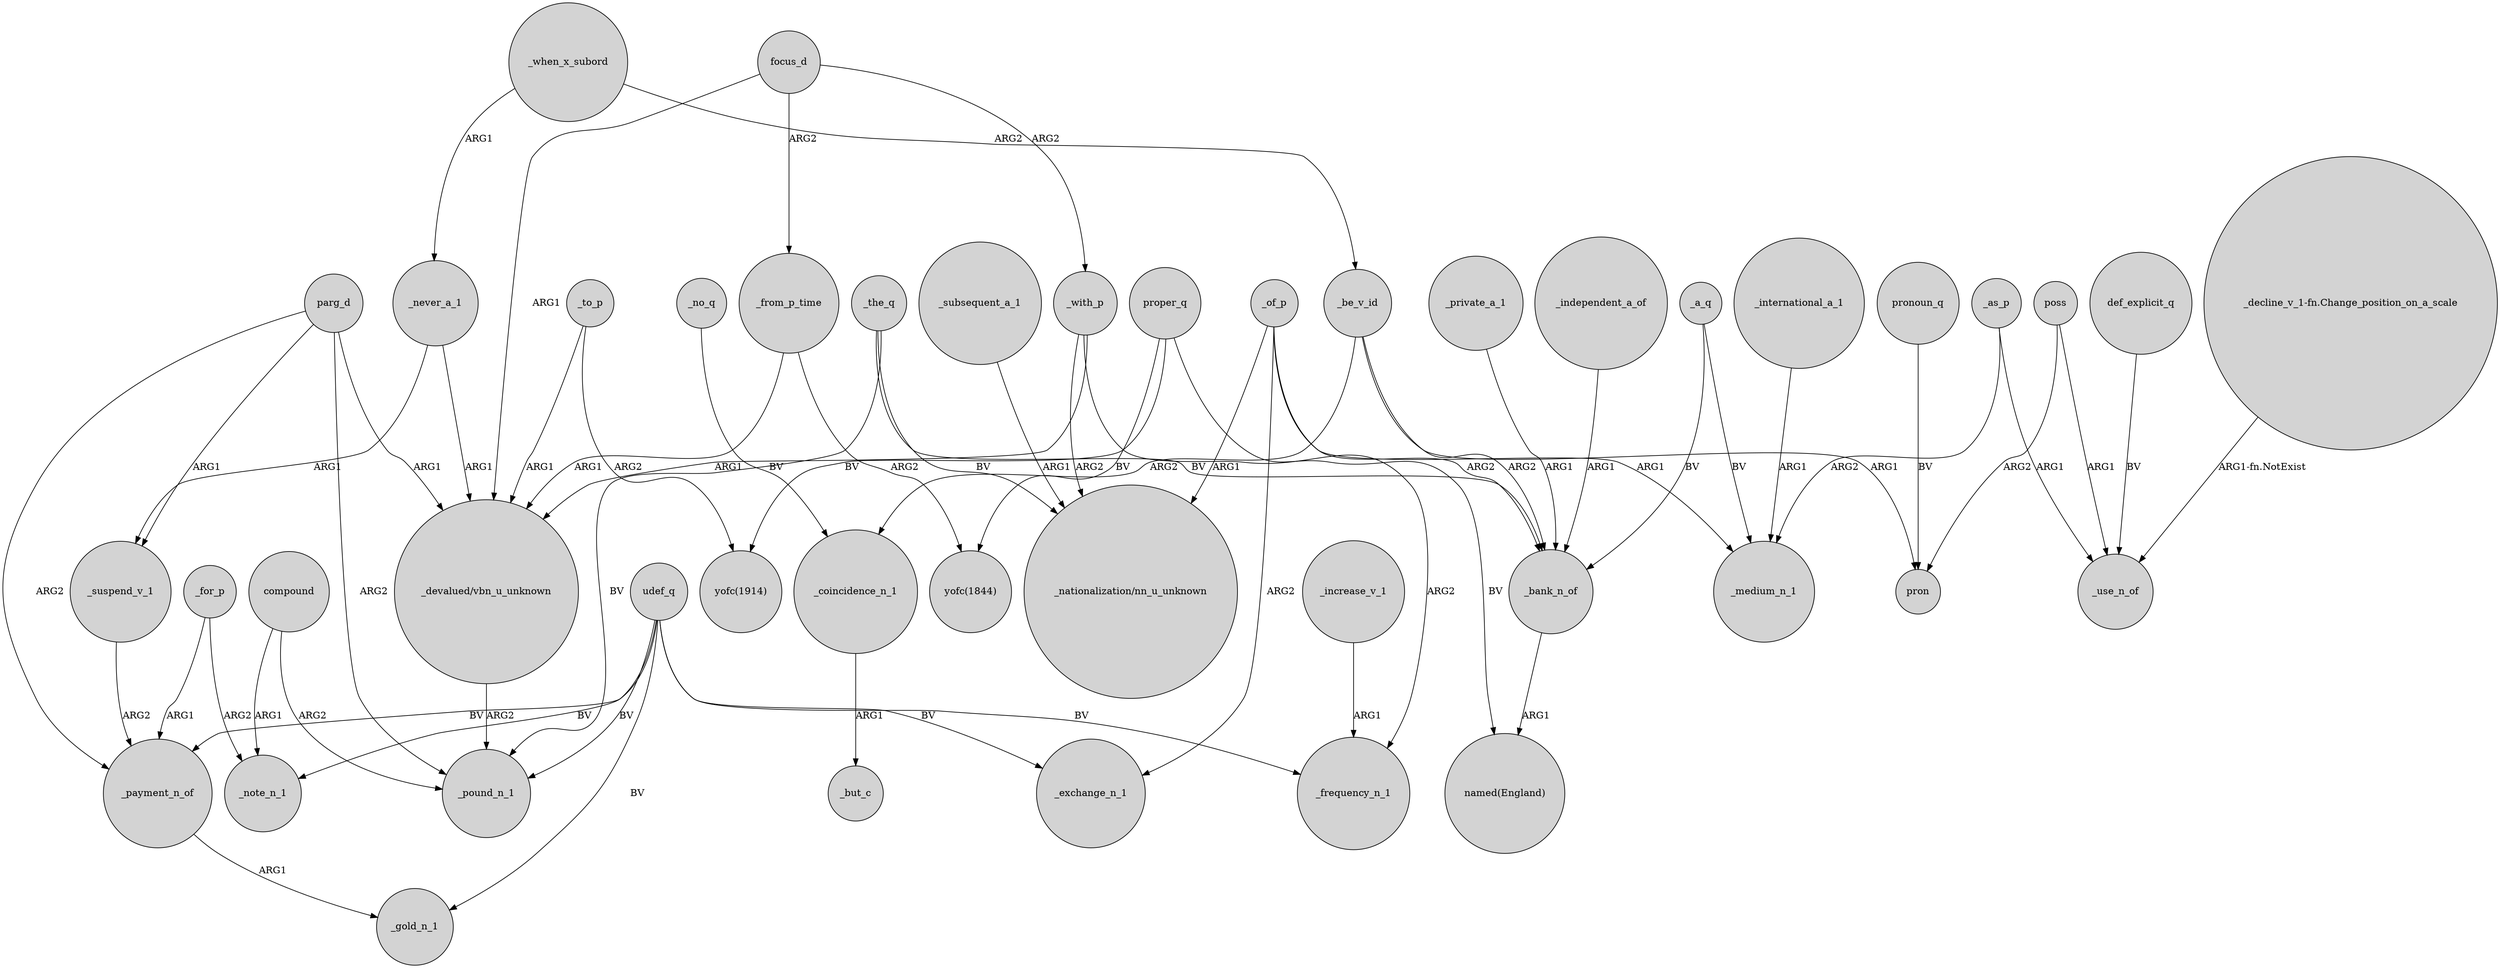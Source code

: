 digraph {
	node [shape=circle style=filled]
	_suspend_v_1 -> _payment_n_of [label=ARG2]
	_from_p_time -> "yofc(1844)" [label=ARG2]
	poss -> _use_n_of [label=ARG1]
	compound -> _note_n_1 [label=ARG1]
	poss -> pron [label=ARG2]
	_as_p -> _use_n_of [label=ARG1]
	_with_p -> "_devalued/vbn_u_unknown" [label=ARG1]
	_private_a_1 -> _bank_n_of [label=ARG1]
	udef_q -> _frequency_n_1 [label=BV]
	_the_q -> _pound_n_1 [label=BV]
	_to_p -> "_devalued/vbn_u_unknown" [label=ARG1]
	_independent_a_of -> _bank_n_of [label=ARG1]
	_international_a_1 -> _medium_n_1 [label=ARG1]
	_never_a_1 -> _suspend_v_1 [label=ARG1]
	_for_p -> _note_n_1 [label=ARG2]
	proper_q -> "named(England)" [label=BV]
	parg_d -> "_devalued/vbn_u_unknown" [label=ARG1]
	_the_q -> "_nationalization/nn_u_unknown" [label=BV]
	focus_d -> _with_p [label=ARG2]
	_of_p -> _medium_n_1 [label=ARG1]
	_be_v_id -> pron [label=ARG1]
	parg_d -> _pound_n_1 [label=ARG2]
	udef_q -> _payment_n_of [label=BV]
	_with_p -> "_nationalization/nn_u_unknown" [label=ARG2]
	proper_q -> "yofc(1844)" [label=BV]
	proper_q -> "yofc(1914)" [label=BV]
	_from_p_time -> "_devalued/vbn_u_unknown" [label=ARG1]
	udef_q -> _pound_n_1 [label=BV]
	pronoun_q -> pron [label=BV]
	_payment_n_of -> _gold_n_1 [label=ARG1]
	_of_p -> "_nationalization/nn_u_unknown" [label=ARG1]
	_the_q -> _bank_n_of [label=BV]
	_be_v_id -> _coincidence_n_1 [label=ARG2]
	parg_d -> _suspend_v_1 [label=ARG1]
	def_explicit_q -> _use_n_of [label=BV]
	udef_q -> _gold_n_1 [label=BV]
	"_devalued/vbn_u_unknown" -> _pound_n_1 [label=ARG2]
	compound -> _pound_n_1 [label=ARG2]
	_of_p -> _exchange_n_1 [label=ARG2]
	_no_q -> _coincidence_n_1 [label=BV]
	focus_d -> _from_p_time [label=ARG2]
	_when_x_subord -> _be_v_id [label=ARG2]
	_with_p -> _frequency_n_1 [label=ARG2]
	_when_x_subord -> _never_a_1 [label=ARG1]
	_bank_n_of -> "named(England)" [label=ARG1]
	_coincidence_n_1 -> _but_c [label=ARG1]
	_for_p -> _payment_n_of [label=ARG1]
	_of_p -> _bank_n_of [label=ARG2]
	focus_d -> "_devalued/vbn_u_unknown" [label=ARG1]
	_to_p -> "yofc(1914)" [label=ARG2]
	_as_p -> _medium_n_1 [label=ARG2]
	udef_q -> _exchange_n_1 [label=BV]
	parg_d -> _payment_n_of [label=ARG2]
	_never_a_1 -> "_devalued/vbn_u_unknown" [label=ARG1]
	_increase_v_1 -> _frequency_n_1 [label=ARG1]
	"_decline_v_1-fn.Change_position_on_a_scale" -> _use_n_of [label="ARG1-fn.NotExist"]
	_a_q -> _bank_n_of [label=BV]
	udef_q -> _note_n_1 [label=BV]
	_be_v_id -> _bank_n_of [label=ARG2]
	_subsequent_a_1 -> "_nationalization/nn_u_unknown" [label=ARG1]
	_a_q -> _medium_n_1 [label=BV]
}
